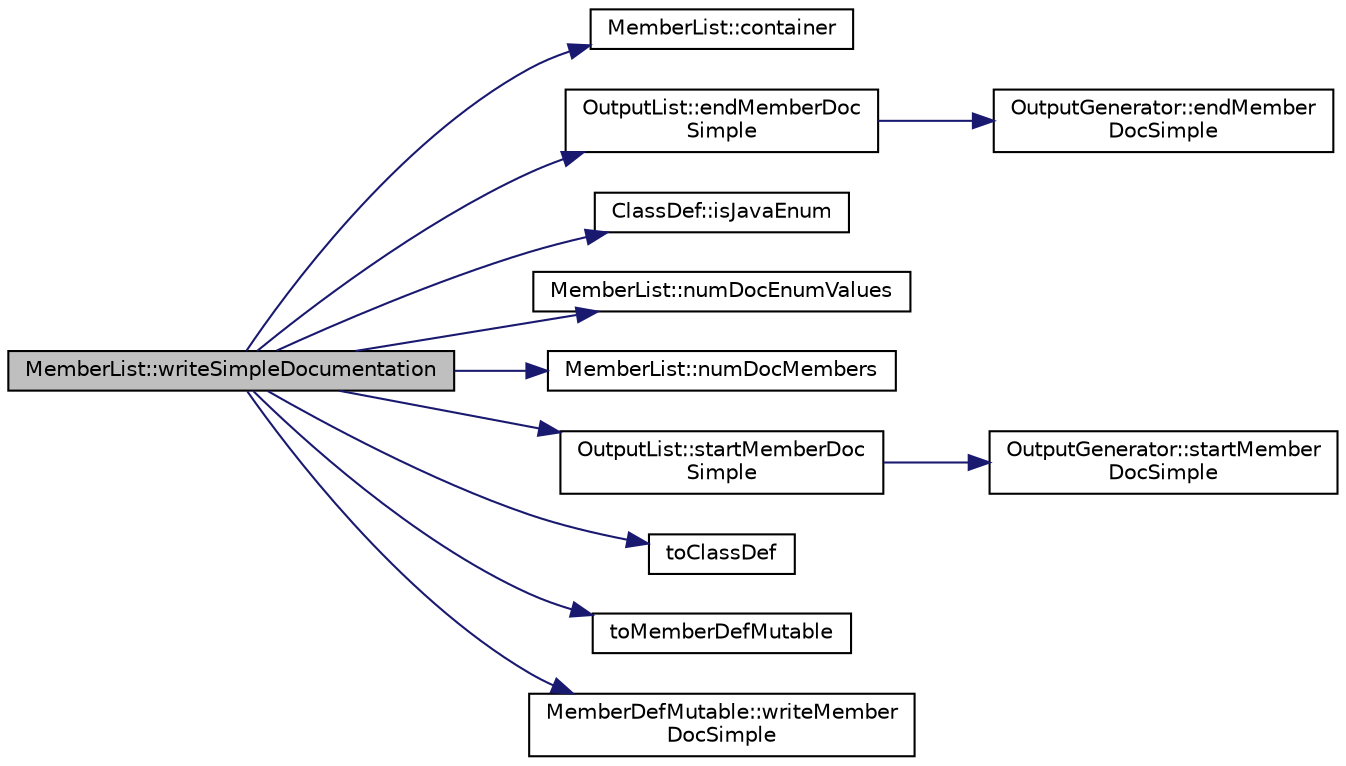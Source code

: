 digraph "MemberList::writeSimpleDocumentation"
{
 // LATEX_PDF_SIZE
  edge [fontname="Helvetica",fontsize="10",labelfontname="Helvetica",labelfontsize="10"];
  node [fontname="Helvetica",fontsize="10",shape=record];
  rankdir="LR";
  Node1 [label="MemberList::writeSimpleDocumentation",height=0.2,width=0.4,color="black", fillcolor="grey75", style="filled", fontcolor="black",tooltip=" "];
  Node1 -> Node2 [color="midnightblue",fontsize="10",style="solid",fontname="Helvetica"];
  Node2 [label="MemberList::container",height=0.2,width=0.4,color="black", fillcolor="white", style="filled",URL="$classMemberList.html#a32eb89a63cd45be662353c445232c403",tooltip=" "];
  Node1 -> Node3 [color="midnightblue",fontsize="10",style="solid",fontname="Helvetica"];
  Node3 [label="OutputList::endMemberDoc\lSimple",height=0.2,width=0.4,color="black", fillcolor="white", style="filled",URL="$classOutputList.html#adafe6153e5b6d4d5252abce4ccde8147",tooltip=" "];
  Node3 -> Node4 [color="midnightblue",fontsize="10",style="solid",fontname="Helvetica"];
  Node4 [label="OutputGenerator::endMember\lDocSimple",height=0.2,width=0.4,color="black", fillcolor="white", style="filled",URL="$classOutputGenerator.html#a548f5fa6b3de8f88905d963aebd93676",tooltip=" "];
  Node1 -> Node5 [color="midnightblue",fontsize="10",style="solid",fontname="Helvetica"];
  Node5 [label="ClassDef::isJavaEnum",height=0.2,width=0.4,color="black", fillcolor="white", style="filled",URL="$classClassDef.html#a9a3699b6766321cef5a194b6fa1a9d2c",tooltip=" "];
  Node1 -> Node6 [color="midnightblue",fontsize="10",style="solid",fontname="Helvetica"];
  Node6 [label="MemberList::numDocEnumValues",height=0.2,width=0.4,color="black", fillcolor="white", style="filled",URL="$classMemberList.html#a1a619718428d3d7d26ee266c3878c9bb",tooltip=" "];
  Node1 -> Node7 [color="midnightblue",fontsize="10",style="solid",fontname="Helvetica"];
  Node7 [label="MemberList::numDocMembers",height=0.2,width=0.4,color="black", fillcolor="white", style="filled",URL="$classMemberList.html#a1717fc701b294ec348fcfb8385418bf7",tooltip=" "];
  Node1 -> Node8 [color="midnightblue",fontsize="10",style="solid",fontname="Helvetica"];
  Node8 [label="OutputList::startMemberDoc\lSimple",height=0.2,width=0.4,color="black", fillcolor="white", style="filled",URL="$classOutputList.html#ac9ba52ac9477c974842dacd16aeb4420",tooltip=" "];
  Node8 -> Node9 [color="midnightblue",fontsize="10",style="solid",fontname="Helvetica"];
  Node9 [label="OutputGenerator::startMember\lDocSimple",height=0.2,width=0.4,color="black", fillcolor="white", style="filled",URL="$classOutputGenerator.html#a5ede23d1cdc58d5a532d515f0383a295",tooltip=" "];
  Node1 -> Node10 [color="midnightblue",fontsize="10",style="solid",fontname="Helvetica"];
  Node10 [label="toClassDef",height=0.2,width=0.4,color="black", fillcolor="white", style="filled",URL="$classdef_8cpp.html#ac7e9d22a4c24e745c1ab16d0af527da2",tooltip=" "];
  Node1 -> Node11 [color="midnightblue",fontsize="10",style="solid",fontname="Helvetica"];
  Node11 [label="toMemberDefMutable",height=0.2,width=0.4,color="black", fillcolor="white", style="filled",URL="$memberdef_8cpp.html#a9ea80ba313803ae565f05ce1c8eb6bb5",tooltip=" "];
  Node1 -> Node12 [color="midnightblue",fontsize="10",style="solid",fontname="Helvetica"];
  Node12 [label="MemberDefMutable::writeMember\lDocSimple",height=0.2,width=0.4,color="black", fillcolor="white", style="filled",URL="$classMemberDefMutable.html#a3d5d3051d5ddfe22ee6a2562e3287b71",tooltip=" "];
}
